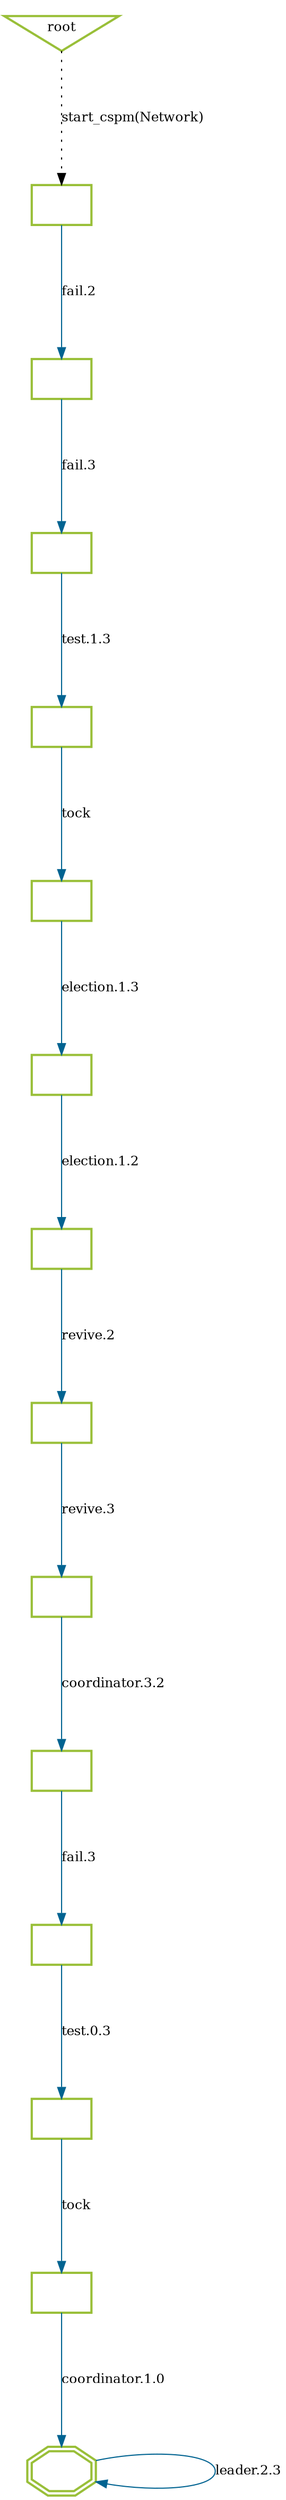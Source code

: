 digraph history {
graph [nodesep=1.5, ranksep=1.5];
root [shape=invtriangle, color="#99BF38", fontsize=12, penwidth=2, label="root"];

0 [shape=box, color="#99BF38", fontsize=12, penwidth=2, label=""];

11 [shape=box, color="#99BF38", fontsize=12, penwidth=2, label=""];

152 [shape=box, color="#99BF38", fontsize=12, penwidth=2, label=""];

283 [shape=box, color="#99BF38", fontsize=12, penwidth=2, label=""];

286 [shape=box, color="#99BF38", fontsize=12, penwidth=2, label=""];

290 [shape=box, color="#99BF38", fontsize=12, penwidth=2, label=""];

301 [shape=box, color="#99BF38", fontsize=12, penwidth=2, label=""];

309 [shape=box, color="#99BF38", fontsize=12, penwidth=2, label=""];

314 [shape=box, color="#99BF38", fontsize=12, penwidth=2, label=""];

317 [shape=box, color="#99BF38", fontsize=12, penwidth=2, label=""];

325 [shape=box, color="#99BF38", fontsize=12, penwidth=2, label=""];

332 [shape=box, color="#99BF38", fontsize=12, penwidth=2, label=""];

337 [shape=box, color="#99BF38", fontsize=12, penwidth=2, label=""];

346 [shape=doubleoctagon, color="#99BF38", fontsize=12, penwidth=2, label=""];

346 [shape=doubleoctagon, color="#99BF38", fontsize=12, penwidth=2, label=""];

root -> 0 [style = dotted, color = black, label="start_cspm(Network)", fontsize=12];

0 -> 11 [color = "#006391", label="fail.2", fontsize=12];

11 -> 152 [color = "#006391", label="fail.3", fontsize=12];

152 -> 283 [color = "#006391", label="test.1.3", fontsize=12];

283 -> 286 [color = "#006391", label="tock", fontsize=12];

286 -> 290 [color = "#006391", label="election.1.3", fontsize=12];

290 -> 301 [color = "#006391", label="election.1.2", fontsize=12];

301 -> 309 [color = "#006391", label="revive.2", fontsize=12];

309 -> 314 [color = "#006391", label="revive.3", fontsize=12];

314 -> 317 [color = "#006391", label="coordinator.3.2", fontsize=12];

317 -> 325 [color = "#006391", label="fail.3", fontsize=12];

325 -> 332 [color = "#006391", label="test.0.3", fontsize=12];

332 -> 337 [color = "#006391", label="tock", fontsize=12];

337 -> 346 [color = "#006391", label="coordinator.1.0", fontsize=12];

346 -> 346 [color = "#006391", label="leader.2.3", fontsize=12];

}
